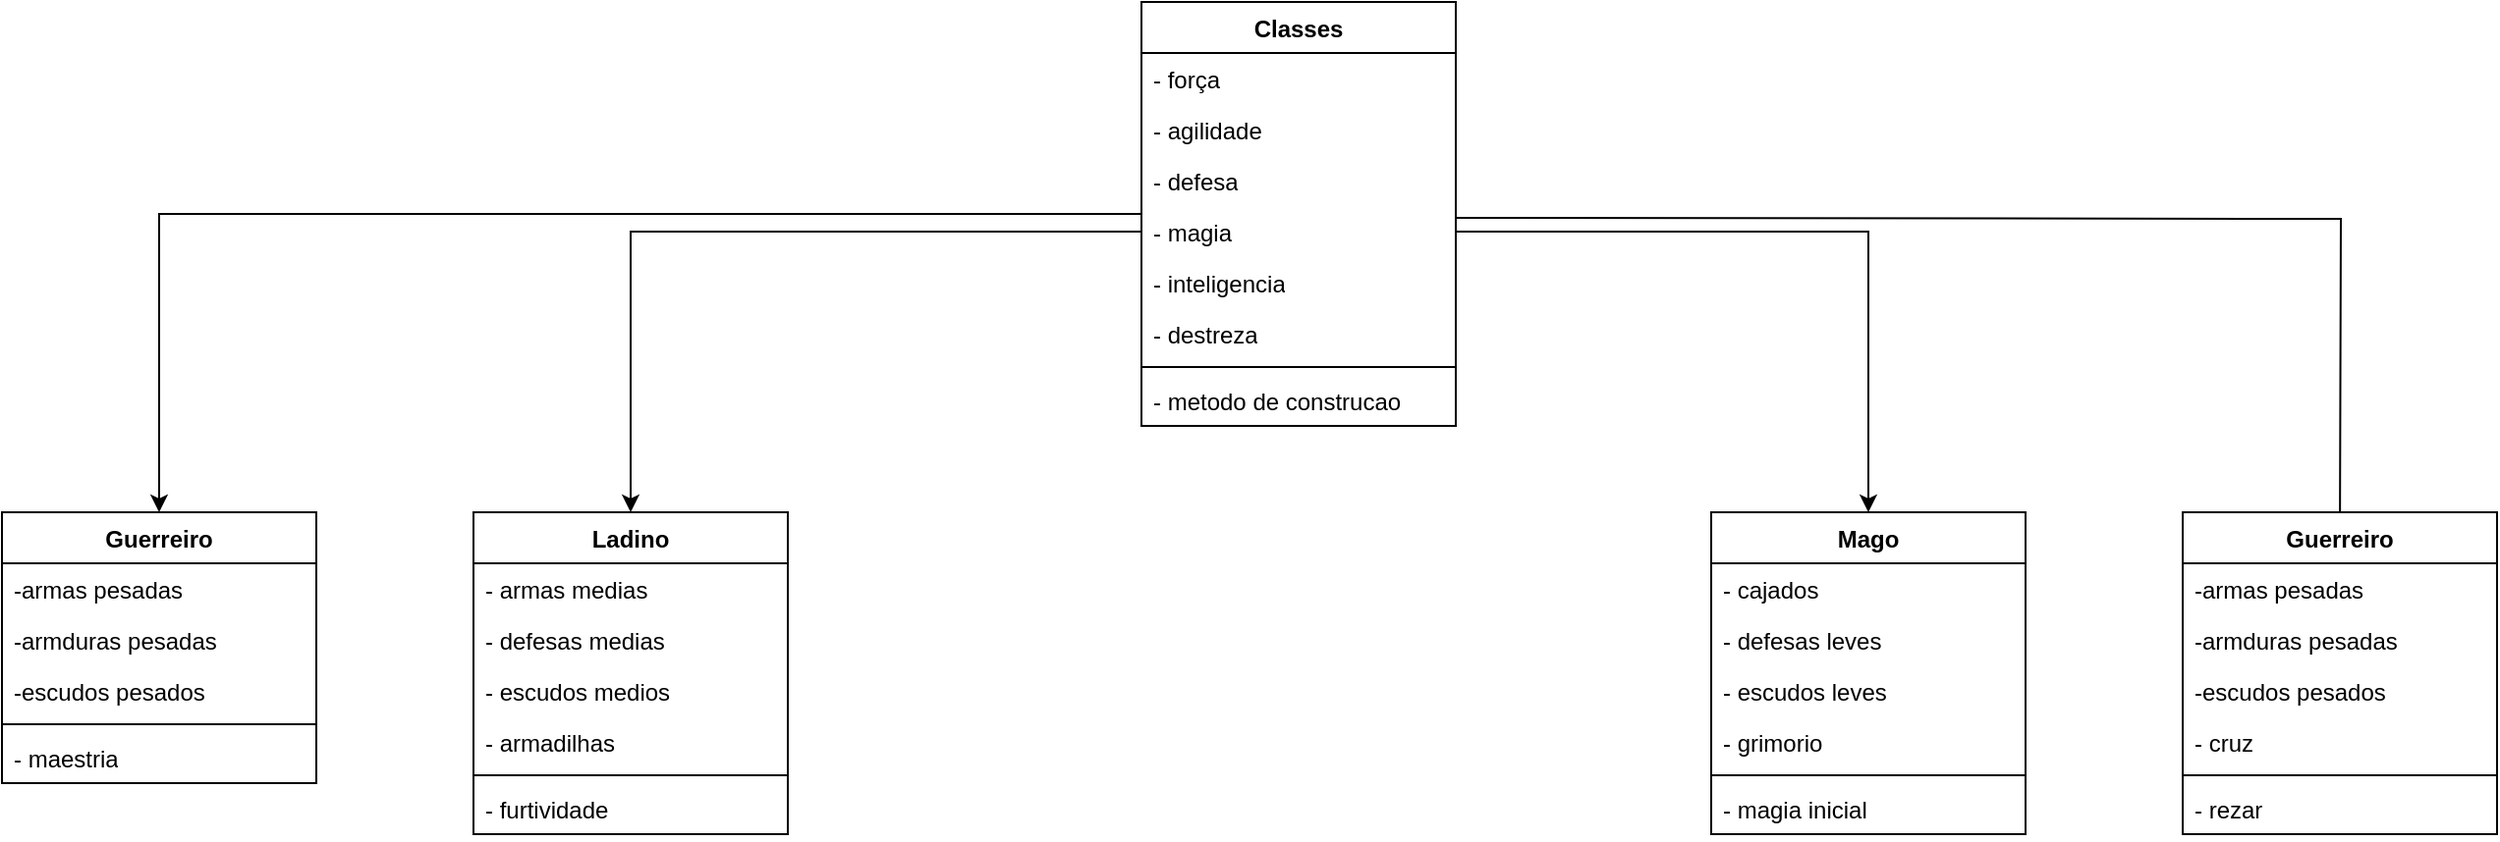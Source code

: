 <mxfile version="22.1.7" type="github">
  <diagram name="Página-1" id="TGTZtSkM-grw-rJIc1GT">
    <mxGraphModel dx="2352" dy="882" grid="1" gridSize="10" guides="1" tooltips="1" connect="1" arrows="1" fold="1" page="1" pageScale="1" pageWidth="827" pageHeight="1169" math="0" shadow="0">
      <root>
        <mxCell id="0" />
        <mxCell id="1" parent="0" />
        <mxCell id="VNqb0CG2NXlEsby5SS_7-20" value="" style="edgeStyle=orthogonalEdgeStyle;rounded=0;orthogonalLoop=1;jettySize=auto;html=1;" edge="1" parent="1" source="VNqb0CG2NXlEsby5SS_7-2" target="VNqb0CG2NXlEsby5SS_7-11">
          <mxGeometry relative="1" as="geometry">
            <Array as="points">
              <mxPoint x="-180" y="118" />
            </Array>
          </mxGeometry>
        </mxCell>
        <mxCell id="VNqb0CG2NXlEsby5SS_7-2" value="Classes" style="swimlane;fontStyle=1;align=center;verticalAlign=top;childLayout=stackLayout;horizontal=1;startSize=26;horizontalStack=0;resizeParent=1;resizeParentMax=0;resizeLast=0;collapsible=1;marginBottom=0;whiteSpace=wrap;html=1;" vertex="1" parent="1">
          <mxGeometry x="320" y="10" width="160" height="216" as="geometry" />
        </mxCell>
        <mxCell id="VNqb0CG2NXlEsby5SS_7-3" value="- força" style="text;strokeColor=none;fillColor=none;align=left;verticalAlign=top;spacingLeft=4;spacingRight=4;overflow=hidden;rotatable=0;points=[[0,0.5],[1,0.5]];portConstraint=eastwest;whiteSpace=wrap;html=1;" vertex="1" parent="VNqb0CG2NXlEsby5SS_7-2">
          <mxGeometry y="26" width="160" height="26" as="geometry" />
        </mxCell>
        <mxCell id="VNqb0CG2NXlEsby5SS_7-6" value="- agilidade" style="text;strokeColor=none;fillColor=none;align=left;verticalAlign=top;spacingLeft=4;spacingRight=4;overflow=hidden;rotatable=0;points=[[0,0.5],[1,0.5]];portConstraint=eastwest;whiteSpace=wrap;html=1;" vertex="1" parent="VNqb0CG2NXlEsby5SS_7-2">
          <mxGeometry y="52" width="160" height="26" as="geometry" />
        </mxCell>
        <mxCell id="VNqb0CG2NXlEsby5SS_7-7" value="- defesa" style="text;strokeColor=none;fillColor=none;align=left;verticalAlign=top;spacingLeft=4;spacingRight=4;overflow=hidden;rotatable=0;points=[[0,0.5],[1,0.5]];portConstraint=eastwest;whiteSpace=wrap;html=1;" vertex="1" parent="VNqb0CG2NXlEsby5SS_7-2">
          <mxGeometry y="78" width="160" height="26" as="geometry" />
        </mxCell>
        <mxCell id="VNqb0CG2NXlEsby5SS_7-8" value="- magia" style="text;strokeColor=none;fillColor=none;align=left;verticalAlign=top;spacingLeft=4;spacingRight=4;overflow=hidden;rotatable=0;points=[[0,0.5],[1,0.5]];portConstraint=eastwest;whiteSpace=wrap;html=1;" vertex="1" parent="VNqb0CG2NXlEsby5SS_7-2">
          <mxGeometry y="104" width="160" height="26" as="geometry" />
        </mxCell>
        <mxCell id="VNqb0CG2NXlEsby5SS_7-9" value="- inteligencia" style="text;strokeColor=none;fillColor=none;align=left;verticalAlign=top;spacingLeft=4;spacingRight=4;overflow=hidden;rotatable=0;points=[[0,0.5],[1,0.5]];portConstraint=eastwest;whiteSpace=wrap;html=1;" vertex="1" parent="VNqb0CG2NXlEsby5SS_7-2">
          <mxGeometry y="130" width="160" height="26" as="geometry" />
        </mxCell>
        <mxCell id="VNqb0CG2NXlEsby5SS_7-10" value="- destreza" style="text;strokeColor=none;fillColor=none;align=left;verticalAlign=top;spacingLeft=4;spacingRight=4;overflow=hidden;rotatable=0;points=[[0,0.5],[1,0.5]];portConstraint=eastwest;whiteSpace=wrap;html=1;" vertex="1" parent="VNqb0CG2NXlEsby5SS_7-2">
          <mxGeometry y="156" width="160" height="26" as="geometry" />
        </mxCell>
        <mxCell id="VNqb0CG2NXlEsby5SS_7-4" value="" style="line;strokeWidth=1;fillColor=none;align=left;verticalAlign=middle;spacingTop=-1;spacingLeft=3;spacingRight=3;rotatable=0;labelPosition=right;points=[];portConstraint=eastwest;strokeColor=inherit;" vertex="1" parent="VNqb0CG2NXlEsby5SS_7-2">
          <mxGeometry y="182" width="160" height="8" as="geometry" />
        </mxCell>
        <mxCell id="VNqb0CG2NXlEsby5SS_7-5" value="- metodo de construcao" style="text;strokeColor=none;fillColor=none;align=left;verticalAlign=top;spacingLeft=4;spacingRight=4;overflow=hidden;rotatable=0;points=[[0,0.5],[1,0.5]];portConstraint=eastwest;whiteSpace=wrap;html=1;" vertex="1" parent="VNqb0CG2NXlEsby5SS_7-2">
          <mxGeometry y="190" width="160" height="26" as="geometry" />
        </mxCell>
        <mxCell id="VNqb0CG2NXlEsby5SS_7-11" value="Guerreiro" style="swimlane;fontStyle=1;align=center;verticalAlign=top;childLayout=stackLayout;horizontal=1;startSize=26;horizontalStack=0;resizeParent=1;resizeParentMax=0;resizeLast=0;collapsible=1;marginBottom=0;whiteSpace=wrap;html=1;" vertex="1" parent="1">
          <mxGeometry x="-260" y="270" width="160" height="138" as="geometry" />
        </mxCell>
        <mxCell id="VNqb0CG2NXlEsby5SS_7-29" value="-armas pesadas" style="text;strokeColor=none;fillColor=none;align=left;verticalAlign=top;spacingLeft=4;spacingRight=4;overflow=hidden;rotatable=0;points=[[0,0.5],[1,0.5]];portConstraint=eastwest;whiteSpace=wrap;html=1;" vertex="1" parent="VNqb0CG2NXlEsby5SS_7-11">
          <mxGeometry y="26" width="160" height="26" as="geometry" />
        </mxCell>
        <mxCell id="VNqb0CG2NXlEsby5SS_7-30" value="-armduras pesadas" style="text;strokeColor=none;fillColor=none;align=left;verticalAlign=top;spacingLeft=4;spacingRight=4;overflow=hidden;rotatable=0;points=[[0,0.5],[1,0.5]];portConstraint=eastwest;whiteSpace=wrap;html=1;" vertex="1" parent="VNqb0CG2NXlEsby5SS_7-11">
          <mxGeometry y="52" width="160" height="26" as="geometry" />
        </mxCell>
        <mxCell id="VNqb0CG2NXlEsby5SS_7-17" value="-escudos pesados" style="text;strokeColor=none;fillColor=none;align=left;verticalAlign=top;spacingLeft=4;spacingRight=4;overflow=hidden;rotatable=0;points=[[0,0.5],[1,0.5]];portConstraint=eastwest;whiteSpace=wrap;html=1;" vertex="1" parent="VNqb0CG2NXlEsby5SS_7-11">
          <mxGeometry y="78" width="160" height="26" as="geometry" />
        </mxCell>
        <mxCell id="VNqb0CG2NXlEsby5SS_7-18" value="" style="line;strokeWidth=1;fillColor=none;align=left;verticalAlign=middle;spacingTop=-1;spacingLeft=3;spacingRight=3;rotatable=0;labelPosition=right;points=[];portConstraint=eastwest;strokeColor=inherit;" vertex="1" parent="VNqb0CG2NXlEsby5SS_7-11">
          <mxGeometry y="104" width="160" height="8" as="geometry" />
        </mxCell>
        <mxCell id="VNqb0CG2NXlEsby5SS_7-19" value="- maestria" style="text;strokeColor=none;fillColor=none;align=left;verticalAlign=top;spacingLeft=4;spacingRight=4;overflow=hidden;rotatable=0;points=[[0,0.5],[1,0.5]];portConstraint=eastwest;whiteSpace=wrap;html=1;" vertex="1" parent="VNqb0CG2NXlEsby5SS_7-11">
          <mxGeometry y="112" width="160" height="26" as="geometry" />
        </mxCell>
        <mxCell id="VNqb0CG2NXlEsby5SS_7-21" value="Ladino" style="swimlane;fontStyle=1;align=center;verticalAlign=top;childLayout=stackLayout;horizontal=1;startSize=26;horizontalStack=0;resizeParent=1;resizeParentMax=0;resizeLast=0;collapsible=1;marginBottom=0;whiteSpace=wrap;html=1;" vertex="1" parent="1">
          <mxGeometry x="-20" y="270" width="160" height="164" as="geometry" />
        </mxCell>
        <mxCell id="VNqb0CG2NXlEsby5SS_7-22" value="- armas medias" style="text;strokeColor=none;fillColor=none;align=left;verticalAlign=top;spacingLeft=4;spacingRight=4;overflow=hidden;rotatable=0;points=[[0,0.5],[1,0.5]];portConstraint=eastwest;whiteSpace=wrap;html=1;" vertex="1" parent="VNqb0CG2NXlEsby5SS_7-21">
          <mxGeometry y="26" width="160" height="26" as="geometry" />
        </mxCell>
        <mxCell id="VNqb0CG2NXlEsby5SS_7-31" value="- defesas medias" style="text;strokeColor=none;fillColor=none;align=left;verticalAlign=top;spacingLeft=4;spacingRight=4;overflow=hidden;rotatable=0;points=[[0,0.5],[1,0.5]];portConstraint=eastwest;whiteSpace=wrap;html=1;" vertex="1" parent="VNqb0CG2NXlEsby5SS_7-21">
          <mxGeometry y="52" width="160" height="26" as="geometry" />
        </mxCell>
        <mxCell id="VNqb0CG2NXlEsby5SS_7-32" value="- escudos medios" style="text;strokeColor=none;fillColor=none;align=left;verticalAlign=top;spacingLeft=4;spacingRight=4;overflow=hidden;rotatable=0;points=[[0,0.5],[1,0.5]];portConstraint=eastwest;whiteSpace=wrap;html=1;" vertex="1" parent="VNqb0CG2NXlEsby5SS_7-21">
          <mxGeometry y="78" width="160" height="26" as="geometry" />
        </mxCell>
        <mxCell id="VNqb0CG2NXlEsby5SS_7-33" value="- armadilhas" style="text;strokeColor=none;fillColor=none;align=left;verticalAlign=top;spacingLeft=4;spacingRight=4;overflow=hidden;rotatable=0;points=[[0,0.5],[1,0.5]];portConstraint=eastwest;whiteSpace=wrap;html=1;" vertex="1" parent="VNqb0CG2NXlEsby5SS_7-21">
          <mxGeometry y="104" width="160" height="26" as="geometry" />
        </mxCell>
        <mxCell id="VNqb0CG2NXlEsby5SS_7-23" value="" style="line;strokeWidth=1;fillColor=none;align=left;verticalAlign=middle;spacingTop=-1;spacingLeft=3;spacingRight=3;rotatable=0;labelPosition=right;points=[];portConstraint=eastwest;strokeColor=inherit;" vertex="1" parent="VNqb0CG2NXlEsby5SS_7-21">
          <mxGeometry y="130" width="160" height="8" as="geometry" />
        </mxCell>
        <mxCell id="VNqb0CG2NXlEsby5SS_7-24" value="- furtividade" style="text;strokeColor=none;fillColor=none;align=left;verticalAlign=top;spacingLeft=4;spacingRight=4;overflow=hidden;rotatable=0;points=[[0,0.5],[1,0.5]];portConstraint=eastwest;whiteSpace=wrap;html=1;" vertex="1" parent="VNqb0CG2NXlEsby5SS_7-21">
          <mxGeometry y="138" width="160" height="26" as="geometry" />
        </mxCell>
        <mxCell id="VNqb0CG2NXlEsby5SS_7-34" value="Mago" style="swimlane;fontStyle=1;align=center;verticalAlign=top;childLayout=stackLayout;horizontal=1;startSize=26;horizontalStack=0;resizeParent=1;resizeParentMax=0;resizeLast=0;collapsible=1;marginBottom=0;whiteSpace=wrap;html=1;" vertex="1" parent="1">
          <mxGeometry x="610" y="270" width="160" height="164" as="geometry" />
        </mxCell>
        <mxCell id="VNqb0CG2NXlEsby5SS_7-35" value="- cajados" style="text;strokeColor=none;fillColor=none;align=left;verticalAlign=top;spacingLeft=4;spacingRight=4;overflow=hidden;rotatable=0;points=[[0,0.5],[1,0.5]];portConstraint=eastwest;whiteSpace=wrap;html=1;" vertex="1" parent="VNqb0CG2NXlEsby5SS_7-34">
          <mxGeometry y="26" width="160" height="26" as="geometry" />
        </mxCell>
        <mxCell id="VNqb0CG2NXlEsby5SS_7-36" value="- defesas leves" style="text;strokeColor=none;fillColor=none;align=left;verticalAlign=top;spacingLeft=4;spacingRight=4;overflow=hidden;rotatable=0;points=[[0,0.5],[1,0.5]];portConstraint=eastwest;whiteSpace=wrap;html=1;" vertex="1" parent="VNqb0CG2NXlEsby5SS_7-34">
          <mxGeometry y="52" width="160" height="26" as="geometry" />
        </mxCell>
        <mxCell id="VNqb0CG2NXlEsby5SS_7-37" value="- escudos leves" style="text;strokeColor=none;fillColor=none;align=left;verticalAlign=top;spacingLeft=4;spacingRight=4;overflow=hidden;rotatable=0;points=[[0,0.5],[1,0.5]];portConstraint=eastwest;whiteSpace=wrap;html=1;" vertex="1" parent="VNqb0CG2NXlEsby5SS_7-34">
          <mxGeometry y="78" width="160" height="26" as="geometry" />
        </mxCell>
        <mxCell id="VNqb0CG2NXlEsby5SS_7-38" value="- grimorio" style="text;strokeColor=none;fillColor=none;align=left;verticalAlign=top;spacingLeft=4;spacingRight=4;overflow=hidden;rotatable=0;points=[[0,0.5],[1,0.5]];portConstraint=eastwest;whiteSpace=wrap;html=1;" vertex="1" parent="VNqb0CG2NXlEsby5SS_7-34">
          <mxGeometry y="104" width="160" height="26" as="geometry" />
        </mxCell>
        <mxCell id="VNqb0CG2NXlEsby5SS_7-39" value="" style="line;strokeWidth=1;fillColor=none;align=left;verticalAlign=middle;spacingTop=-1;spacingLeft=3;spacingRight=3;rotatable=0;labelPosition=right;points=[];portConstraint=eastwest;strokeColor=inherit;" vertex="1" parent="VNqb0CG2NXlEsby5SS_7-34">
          <mxGeometry y="130" width="160" height="8" as="geometry" />
        </mxCell>
        <mxCell id="VNqb0CG2NXlEsby5SS_7-40" value="- magia inicial" style="text;strokeColor=none;fillColor=none;align=left;verticalAlign=top;spacingLeft=4;spacingRight=4;overflow=hidden;rotatable=0;points=[[0,0.5],[1,0.5]];portConstraint=eastwest;whiteSpace=wrap;html=1;" vertex="1" parent="VNqb0CG2NXlEsby5SS_7-34">
          <mxGeometry y="138" width="160" height="26" as="geometry" />
        </mxCell>
        <mxCell id="VNqb0CG2NXlEsby5SS_7-45" style="edgeStyle=orthogonalEdgeStyle;rounded=0;orthogonalLoop=1;jettySize=auto;html=1;exitX=0;exitY=0.5;exitDx=0;exitDy=0;" edge="1" parent="1" source="VNqb0CG2NXlEsby5SS_7-8" target="VNqb0CG2NXlEsby5SS_7-21">
          <mxGeometry relative="1" as="geometry" />
        </mxCell>
        <mxCell id="VNqb0CG2NXlEsby5SS_7-46" style="edgeStyle=orthogonalEdgeStyle;rounded=0;orthogonalLoop=1;jettySize=auto;html=1;exitX=1;exitY=0.5;exitDx=0;exitDy=0;" edge="1" parent="1" source="VNqb0CG2NXlEsby5SS_7-8" target="VNqb0CG2NXlEsby5SS_7-34">
          <mxGeometry relative="1" as="geometry" />
        </mxCell>
        <mxCell id="VNqb0CG2NXlEsby5SS_7-55" style="edgeStyle=orthogonalEdgeStyle;rounded=0;orthogonalLoop=1;jettySize=auto;html=1;exitX=1;exitY=0.5;exitDx=0;exitDy=0;" edge="1" parent="1">
          <mxGeometry relative="1" as="geometry">
            <mxPoint x="480" y="120.0" as="sourcePoint" />
            <mxPoint x="930" y="289" as="targetPoint" />
          </mxGeometry>
        </mxCell>
        <mxCell id="VNqb0CG2NXlEsby5SS_7-56" value="Guerreiro" style="swimlane;fontStyle=1;align=center;verticalAlign=top;childLayout=stackLayout;horizontal=1;startSize=26;horizontalStack=0;resizeParent=1;resizeParentMax=0;resizeLast=0;collapsible=1;marginBottom=0;whiteSpace=wrap;html=1;" vertex="1" parent="1">
          <mxGeometry x="850" y="270" width="160" height="164" as="geometry" />
        </mxCell>
        <mxCell id="VNqb0CG2NXlEsby5SS_7-57" value="-armas pesadas" style="text;strokeColor=none;fillColor=none;align=left;verticalAlign=top;spacingLeft=4;spacingRight=4;overflow=hidden;rotatable=0;points=[[0,0.5],[1,0.5]];portConstraint=eastwest;whiteSpace=wrap;html=1;" vertex="1" parent="VNqb0CG2NXlEsby5SS_7-56">
          <mxGeometry y="26" width="160" height="26" as="geometry" />
        </mxCell>
        <mxCell id="VNqb0CG2NXlEsby5SS_7-58" value="-armduras pesadas" style="text;strokeColor=none;fillColor=none;align=left;verticalAlign=top;spacingLeft=4;spacingRight=4;overflow=hidden;rotatable=0;points=[[0,0.5],[1,0.5]];portConstraint=eastwest;whiteSpace=wrap;html=1;" vertex="1" parent="VNqb0CG2NXlEsby5SS_7-56">
          <mxGeometry y="52" width="160" height="26" as="geometry" />
        </mxCell>
        <mxCell id="VNqb0CG2NXlEsby5SS_7-59" value="-escudos pesados" style="text;strokeColor=none;fillColor=none;align=left;verticalAlign=top;spacingLeft=4;spacingRight=4;overflow=hidden;rotatable=0;points=[[0,0.5],[1,0.5]];portConstraint=eastwest;whiteSpace=wrap;html=1;" vertex="1" parent="VNqb0CG2NXlEsby5SS_7-56">
          <mxGeometry y="78" width="160" height="26" as="geometry" />
        </mxCell>
        <mxCell id="VNqb0CG2NXlEsby5SS_7-63" value="- cruz" style="text;strokeColor=none;fillColor=none;align=left;verticalAlign=top;spacingLeft=4;spacingRight=4;overflow=hidden;rotatable=0;points=[[0,0.5],[1,0.5]];portConstraint=eastwest;whiteSpace=wrap;html=1;" vertex="1" parent="VNqb0CG2NXlEsby5SS_7-56">
          <mxGeometry y="104" width="160" height="26" as="geometry" />
        </mxCell>
        <mxCell id="VNqb0CG2NXlEsby5SS_7-60" value="" style="line;strokeWidth=1;fillColor=none;align=left;verticalAlign=middle;spacingTop=-1;spacingLeft=3;spacingRight=3;rotatable=0;labelPosition=right;points=[];portConstraint=eastwest;strokeColor=inherit;" vertex="1" parent="VNqb0CG2NXlEsby5SS_7-56">
          <mxGeometry y="130" width="160" height="8" as="geometry" />
        </mxCell>
        <mxCell id="VNqb0CG2NXlEsby5SS_7-61" value="- rezar" style="text;strokeColor=none;fillColor=none;align=left;verticalAlign=top;spacingLeft=4;spacingRight=4;overflow=hidden;rotatable=0;points=[[0,0.5],[1,0.5]];portConstraint=eastwest;whiteSpace=wrap;html=1;" vertex="1" parent="VNqb0CG2NXlEsby5SS_7-56">
          <mxGeometry y="138" width="160" height="26" as="geometry" />
        </mxCell>
      </root>
    </mxGraphModel>
  </diagram>
</mxfile>
